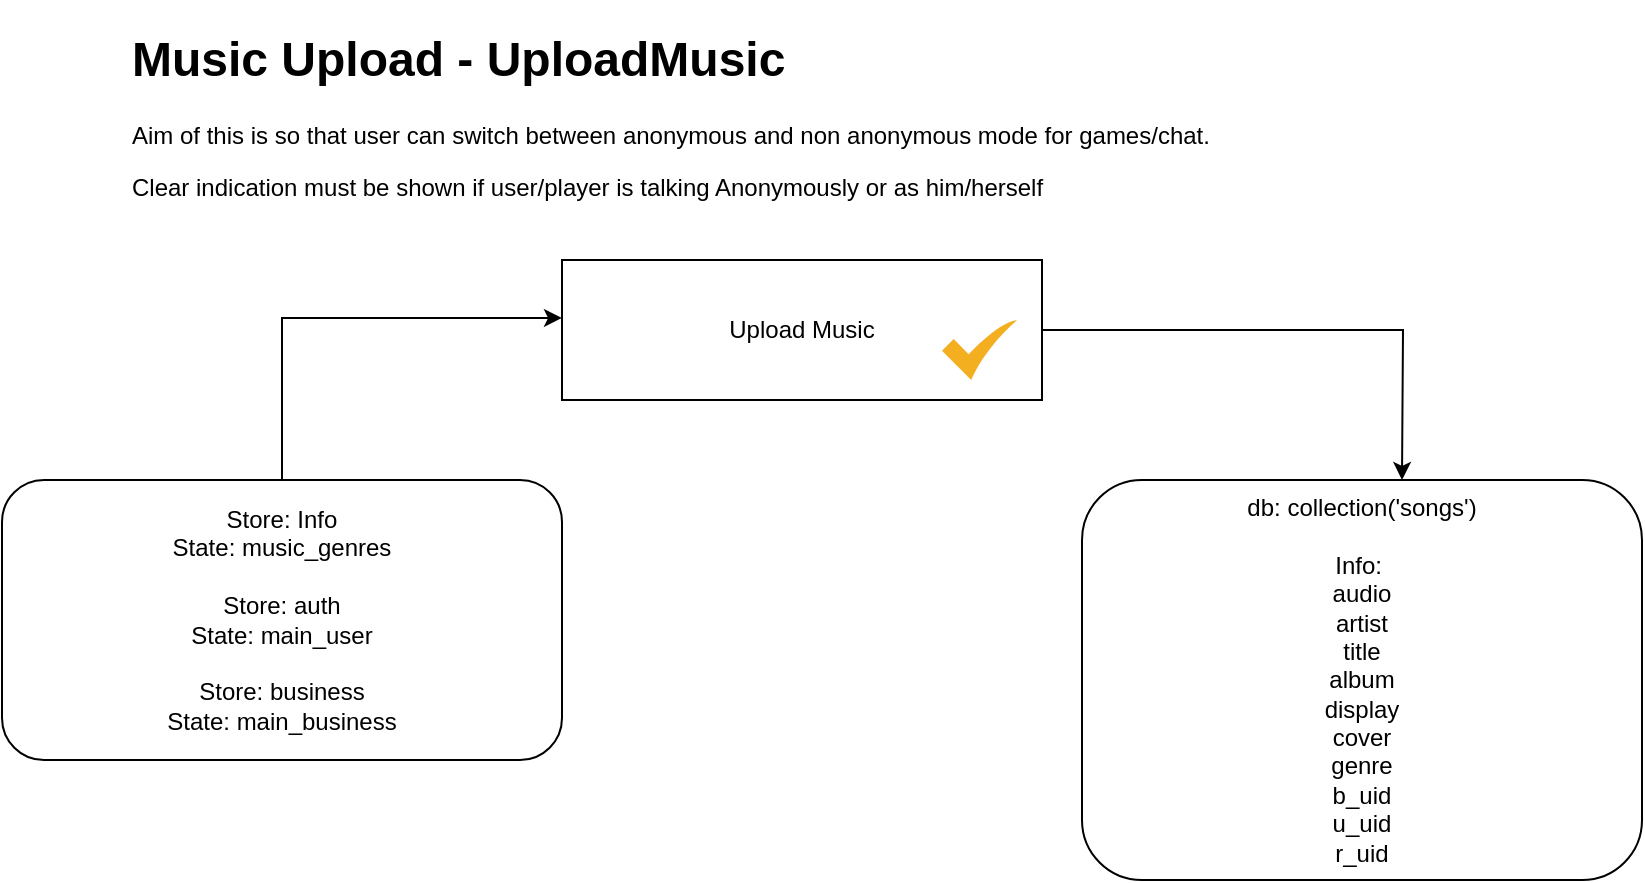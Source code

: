 <mxfile version="13.6.5">
    <diagram id="sXHzWFeElIasydUg1uKf" name="Page-1">
        <mxGraphModel dx="1594" dy="700" grid="1" gridSize="10" guides="1" tooltips="1" connect="1" arrows="1" fold="1" page="1" pageScale="1" pageWidth="850" pageHeight="1100" math="0" shadow="0">
            <root>
                <mxCell id="0"/>
                <mxCell id="1" parent="0"/>
                <mxCell id="2" value="&lt;h1&gt;Music Upload - UploadMusic&lt;/h1&gt;&lt;p&gt;Aim of this is so that user can switch between anonymous and non anonymous mode for games/chat.&lt;/p&gt;&lt;p&gt;Clear indication must be shown if user/player is talking Anonymously or as him/herself&lt;/p&gt;" style="text;html=1;strokeColor=none;fillColor=none;spacing=5;spacingTop=-20;whiteSpace=wrap;overflow=hidden;rounded=0;" vertex="1" parent="1">
                    <mxGeometry x="50" y="40" width="750" height="120" as="geometry"/>
                </mxCell>
                <mxCell id="11" style="edgeStyle=orthogonalEdgeStyle;rounded=0;orthogonalLoop=1;jettySize=auto;html=1;" edge="1" parent="1" source="4">
                    <mxGeometry relative="1" as="geometry">
                        <mxPoint x="690" y="270" as="targetPoint"/>
                    </mxGeometry>
                </mxCell>
                <mxCell id="4" value="Upload Music" style="html=1;whiteSpace=wrap;container=1;recursiveResize=0;collapsible=0;" vertex="1" parent="1">
                    <mxGeometry x="270" y="160" width="240" height="70" as="geometry"/>
                </mxCell>
                <mxCell id="5" value="" style="html=1;aspect=fixed;strokeColor=none;shadow=0;align=center;verticalAlign=top;fillColor=#F4AF20;shape=mxgraph.gcp2.check" vertex="1" parent="4">
                    <mxGeometry x="190" y="30" width="37.5" height="30" as="geometry"/>
                </mxCell>
                <mxCell id="9" style="edgeStyle=orthogonalEdgeStyle;rounded=0;orthogonalLoop=1;jettySize=auto;html=1;entryX=0;entryY=0.414;entryDx=0;entryDy=0;entryPerimeter=0;" edge="1" parent="1" source="7" target="4">
                    <mxGeometry relative="1" as="geometry"/>
                </mxCell>
                <mxCell id="7" value="Store: Info&lt;br&gt;State:&amp;nbsp;music_genres&lt;br&gt;&lt;br&gt;Store: auth&lt;br&gt;State: main_user&lt;br&gt;&lt;br&gt;Store: business&lt;br&gt;State: main_business" style="rounded=1;whiteSpace=wrap;html=1;" vertex="1" parent="1">
                    <mxGeometry x="-10" y="270" width="280" height="140" as="geometry"/>
                </mxCell>
                <mxCell id="12" value="db: collection('songs')&lt;br&gt;&lt;br&gt;Info:&amp;nbsp;&lt;br&gt;audio&lt;br&gt;artist&lt;br&gt;title&lt;br&gt;album&lt;br&gt;display&lt;br&gt;cover&lt;br&gt;genre&lt;br&gt;b_uid&lt;br&gt;u_uid&lt;br&gt;r_uid" style="rounded=1;whiteSpace=wrap;html=1;" vertex="1" parent="1">
                    <mxGeometry x="530" y="270" width="280" height="200" as="geometry"/>
                </mxCell>
            </root>
        </mxGraphModel>
    </diagram>
</mxfile>